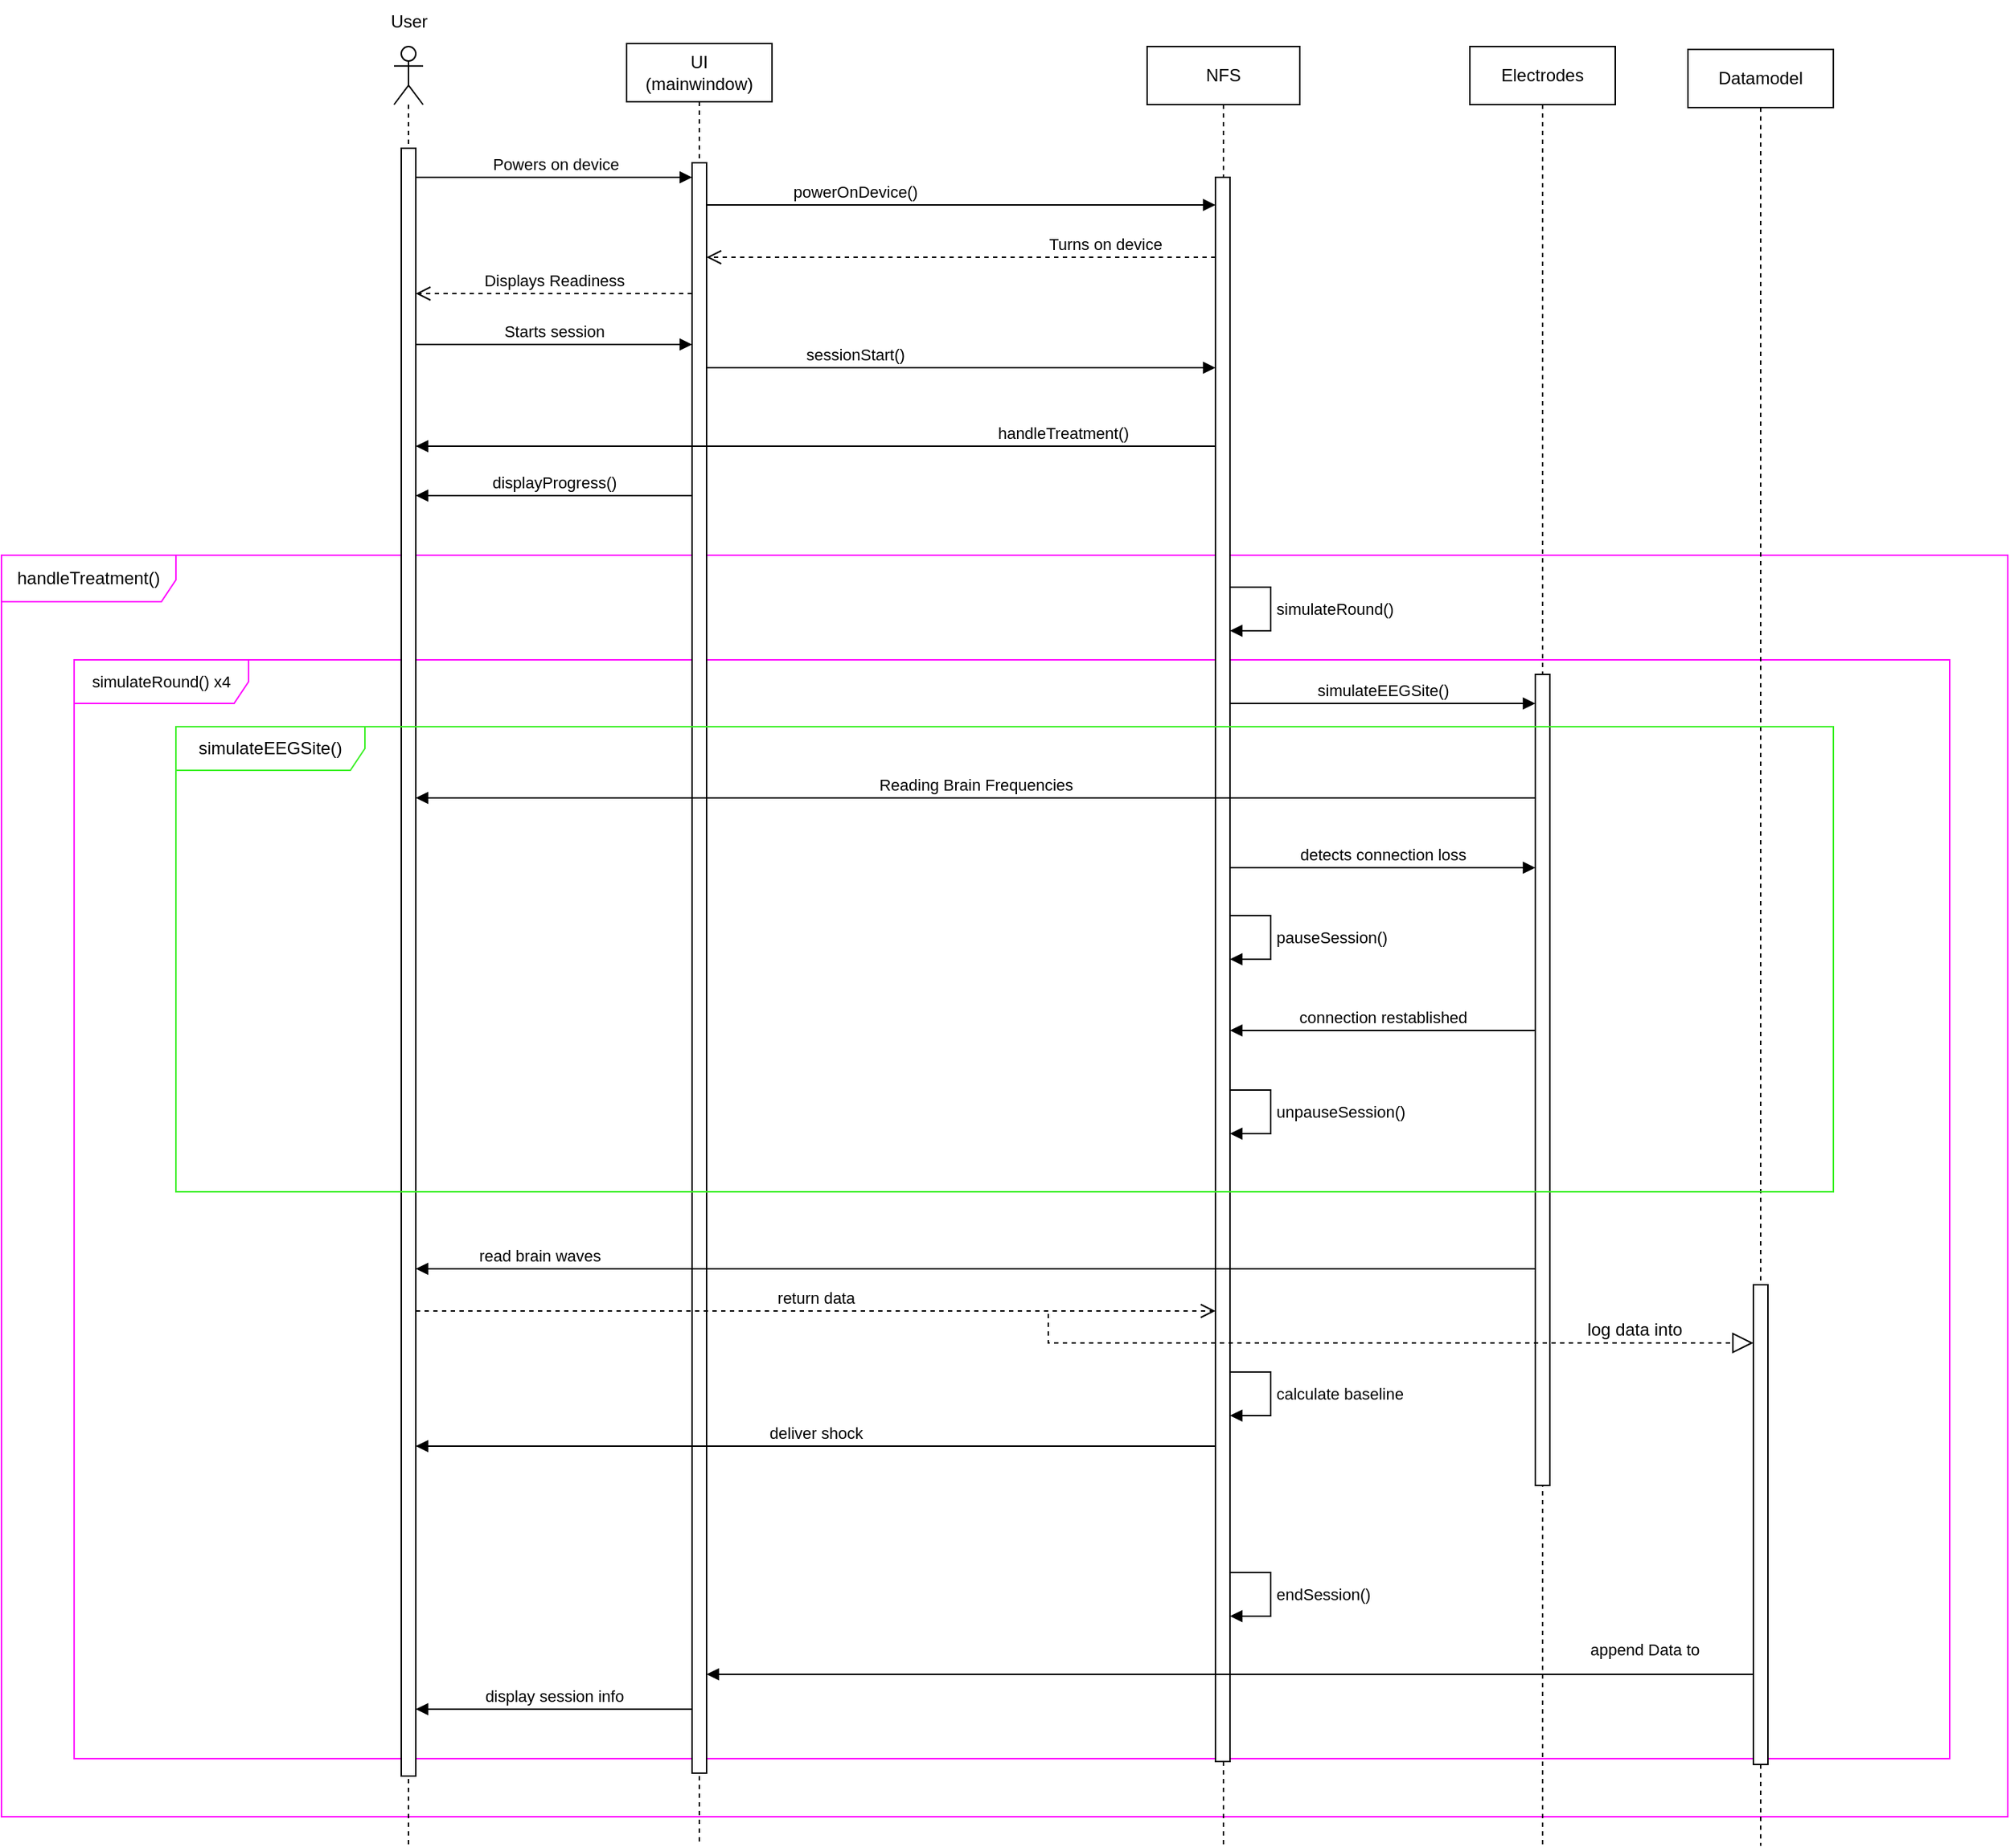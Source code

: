 <mxfile version="24.2.5" type="device">
  <diagram name="Page-1" id="yrAbRubzdi-CzPaMwEWl">
    <mxGraphModel dx="874" dy="484" grid="1" gridSize="10" guides="1" tooltips="1" connect="1" arrows="1" fold="1" page="0" pageScale="1" pageWidth="850" pageHeight="1100" math="0" shadow="0">
      <root>
        <mxCell id="0" />
        <mxCell id="1" parent="0" />
        <mxCell id="GUyP2fEIKevfzm-Tqjwe-67" value="handleTreatment()" style="shape=umlFrame;whiteSpace=wrap;html=1;pointerEvents=0;strokeColor=#FF00FF;width=120;height=32;" parent="1" vertex="1">
          <mxGeometry x="1180" y="1112" width="1380" height="868" as="geometry" />
        </mxCell>
        <mxCell id="GUyP2fEIKevfzm-Tqjwe-68" value="&lt;span style=&quot;font-size: 11px; text-align: left; text-wrap: nowrap;&quot;&gt;simulateRound() x4&lt;/span&gt;" style="shape=umlFrame;whiteSpace=wrap;html=1;pointerEvents=0;strokeColor=#FF00FF;width=120;height=30;" parent="1" vertex="1">
          <mxGeometry x="1230" y="1184" width="1290" height="756" as="geometry" />
        </mxCell>
        <mxCell id="GUyP2fEIKevfzm-Tqjwe-69" value="Electrodes" style="shape=umlLifeline;perimeter=lifelinePerimeter;whiteSpace=wrap;html=1;container=1;dropTarget=0;collapsible=0;recursiveResize=0;outlineConnect=0;portConstraint=eastwest;newEdgeStyle={&quot;edgeStyle&quot;:&quot;elbowEdgeStyle&quot;,&quot;elbow&quot;:&quot;vertical&quot;,&quot;curved&quot;:0,&quot;rounded&quot;:0};" parent="1" vertex="1">
          <mxGeometry x="2190" y="762" width="100" height="1238" as="geometry" />
        </mxCell>
        <mxCell id="GUyP2fEIKevfzm-Tqjwe-70" value="" style="html=1;points=[[0,0,0,0,5],[0,1,0,0,-5],[1,0,0,0,5],[1,1,0,0,-5]];perimeter=orthogonalPerimeter;outlineConnect=0;targetShapes=umlLifeline;portConstraint=eastwest;newEdgeStyle={&quot;curved&quot;:0,&quot;rounded&quot;:0};" parent="GUyP2fEIKevfzm-Tqjwe-69" vertex="1">
          <mxGeometry x="45" y="432" width="10" height="558" as="geometry" />
        </mxCell>
        <mxCell id="GUyP2fEIKevfzm-Tqjwe-71" value="Datamodel" style="shape=umlLifeline;perimeter=lifelinePerimeter;whiteSpace=wrap;html=1;container=1;dropTarget=0;collapsible=0;recursiveResize=0;outlineConnect=0;portConstraint=eastwest;newEdgeStyle={&quot;edgeStyle&quot;:&quot;elbowEdgeStyle&quot;,&quot;elbow&quot;:&quot;vertical&quot;,&quot;curved&quot;:0,&quot;rounded&quot;:0};" parent="1" vertex="1">
          <mxGeometry x="2340" y="764" width="100" height="1236" as="geometry" />
        </mxCell>
        <mxCell id="GUyP2fEIKevfzm-Tqjwe-72" value="" style="html=1;points=[[0,0,0,0,5],[0,1,0,0,-5],[1,0,0,0,5],[1,1,0,0,-5]];perimeter=orthogonalPerimeter;outlineConnect=0;targetShapes=umlLifeline;portConstraint=eastwest;newEdgeStyle={&quot;curved&quot;:0,&quot;rounded&quot;:0};" parent="GUyP2fEIKevfzm-Tqjwe-71" vertex="1">
          <mxGeometry x="45" y="850" width="10" height="330" as="geometry" />
        </mxCell>
        <mxCell id="GUyP2fEIKevfzm-Tqjwe-73" value="" style="shape=umlLifeline;perimeter=lifelinePerimeter;whiteSpace=wrap;html=1;container=1;dropTarget=0;collapsible=0;recursiveResize=0;outlineConnect=0;portConstraint=eastwest;newEdgeStyle={&quot;curved&quot;:0,&quot;rounded&quot;:0};participant=umlActor;" parent="1" vertex="1">
          <mxGeometry x="1450" y="762" width="20" height="1238" as="geometry" />
        </mxCell>
        <mxCell id="GUyP2fEIKevfzm-Tqjwe-74" value="" style="html=1;points=[[0,0,0,0,5],[0,1,0,0,-5],[1,0,0,0,5],[1,1,0,0,-5]];perimeter=orthogonalPerimeter;outlineConnect=0;targetShapes=umlLifeline;portConstraint=eastwest;newEdgeStyle={&quot;curved&quot;:0,&quot;rounded&quot;:0};" parent="GUyP2fEIKevfzm-Tqjwe-73" vertex="1">
          <mxGeometry x="5" y="70" width="10" height="1120" as="geometry" />
        </mxCell>
        <mxCell id="GUyP2fEIKevfzm-Tqjwe-75" value="NFS" style="shape=umlLifeline;perimeter=lifelinePerimeter;whiteSpace=wrap;html=1;container=1;dropTarget=0;collapsible=0;recursiveResize=0;outlineConnect=0;portConstraint=eastwest;newEdgeStyle={&quot;edgeStyle&quot;:&quot;elbowEdgeStyle&quot;,&quot;elbow&quot;:&quot;vertical&quot;,&quot;curved&quot;:0,&quot;rounded&quot;:0};" parent="1" vertex="1">
          <mxGeometry x="1968" y="762" width="105" height="1238" as="geometry" />
        </mxCell>
        <mxCell id="GUyP2fEIKevfzm-Tqjwe-76" value="" style="html=1;points=[[0,0,0,0,5],[0,1,0,0,-5],[1,0,0,0,5],[1,1,0,0,-5]];perimeter=orthogonalPerimeter;outlineConnect=0;targetShapes=umlLifeline;portConstraint=eastwest;newEdgeStyle={&quot;curved&quot;:0,&quot;rounded&quot;:0};" parent="GUyP2fEIKevfzm-Tqjwe-75" vertex="1">
          <mxGeometry x="47" y="90" width="10" height="1090" as="geometry" />
        </mxCell>
        <mxCell id="GUyP2fEIKevfzm-Tqjwe-77" value="endSession()" style="html=1;align=left;spacingLeft=2;endArrow=block;rounded=0;edgeStyle=orthogonalEdgeStyle;curved=0;rounded=0;" parent="GUyP2fEIKevfzm-Tqjwe-75" edge="1">
          <mxGeometry x="-0.009" relative="1" as="geometry">
            <mxPoint x="57" y="1050.0" as="sourcePoint" />
            <Array as="points">
              <mxPoint x="85" y="1050" />
              <mxPoint x="85" y="1080" />
            </Array>
            <mxPoint x="57" y="1080.0" as="targetPoint" />
            <mxPoint as="offset" />
          </mxGeometry>
        </mxCell>
        <mxCell id="GUyP2fEIKevfzm-Tqjwe-78" value="UI&lt;div&gt;(mainwindow)&lt;/div&gt;" style="shape=umlLifeline;perimeter=lifelinePerimeter;whiteSpace=wrap;html=1;container=1;dropTarget=0;collapsible=0;recursiveResize=0;outlineConnect=0;portConstraint=eastwest;newEdgeStyle={&quot;edgeStyle&quot;:&quot;elbowEdgeStyle&quot;,&quot;elbow&quot;:&quot;vertical&quot;,&quot;curved&quot;:0,&quot;rounded&quot;:0};" parent="1" vertex="1">
          <mxGeometry x="1610" y="760" width="100" height="1240" as="geometry" />
        </mxCell>
        <mxCell id="GUyP2fEIKevfzm-Tqjwe-79" value="" style="html=1;points=[[0,0,0,0,5],[0,1,0,0,-5],[1,0,0,0,5],[1,1,0,0,-5]];perimeter=orthogonalPerimeter;outlineConnect=0;targetShapes=umlLifeline;portConstraint=eastwest;newEdgeStyle={&quot;curved&quot;:0,&quot;rounded&quot;:0};" parent="GUyP2fEIKevfzm-Tqjwe-78" vertex="1">
          <mxGeometry x="45" y="82" width="10" height="1108" as="geometry" />
        </mxCell>
        <mxCell id="GUyP2fEIKevfzm-Tqjwe-80" value="User" style="text;html=1;align=center;verticalAlign=middle;resizable=0;points=[];autosize=1;strokeColor=none;fillColor=none;" parent="1" vertex="1">
          <mxGeometry x="1435" y="730" width="50" height="30" as="geometry" />
        </mxCell>
        <mxCell id="GUyP2fEIKevfzm-Tqjwe-81" value="Powers on device" style="html=1;verticalAlign=bottom;endArrow=block;curved=0;rounded=0;" parent="1" target="GUyP2fEIKevfzm-Tqjwe-79" edge="1">
          <mxGeometry x="0.003" width="80" relative="1" as="geometry">
            <mxPoint x="1465" y="852" as="sourcePoint" />
            <mxPoint x="1615" y="852" as="targetPoint" />
            <mxPoint as="offset" />
          </mxGeometry>
        </mxCell>
        <mxCell id="GUyP2fEIKevfzm-Tqjwe-82" value="powerOnDevice()" style="html=1;verticalAlign=bottom;endArrow=block;curved=0;rounded=0;" parent="1" edge="1">
          <mxGeometry x="-0.417" width="80" relative="1" as="geometry">
            <mxPoint x="1665" y="871" as="sourcePoint" />
            <mxPoint x="2015" y="871" as="targetPoint" />
            <mxPoint as="offset" />
          </mxGeometry>
        </mxCell>
        <mxCell id="GUyP2fEIKevfzm-Tqjwe-83" value="Turns on device" style="html=1;verticalAlign=bottom;endArrow=open;dashed=1;endSize=8;curved=0;rounded=0;" parent="1" target="GUyP2fEIKevfzm-Tqjwe-79" edge="1">
          <mxGeometry x="-0.564" relative="1" as="geometry">
            <mxPoint x="2015" y="907.0" as="sourcePoint" />
            <mxPoint x="1660" y="907" as="targetPoint" />
            <mxPoint as="offset" />
          </mxGeometry>
        </mxCell>
        <mxCell id="GUyP2fEIKevfzm-Tqjwe-84" value="Displays Readiness" style="html=1;verticalAlign=bottom;endArrow=open;dashed=1;endSize=8;curved=0;rounded=0;" parent="1" source="GUyP2fEIKevfzm-Tqjwe-79" edge="1">
          <mxGeometry relative="1" as="geometry">
            <mxPoint x="1615" y="932" as="sourcePoint" />
            <mxPoint x="1465" y="932" as="targetPoint" />
          </mxGeometry>
        </mxCell>
        <mxCell id="GUyP2fEIKevfzm-Tqjwe-85" value="Starts session" style="html=1;verticalAlign=bottom;endArrow=block;curved=0;rounded=0;" parent="1" edge="1">
          <mxGeometry width="80" relative="1" as="geometry">
            <mxPoint x="1465" y="967" as="sourcePoint" />
            <mxPoint x="1655" y="967" as="targetPoint" />
          </mxGeometry>
        </mxCell>
        <mxCell id="GUyP2fEIKevfzm-Tqjwe-86" value="sessionStart()" style="html=1;verticalAlign=bottom;endArrow=block;curved=0;rounded=0;" parent="1" source="GUyP2fEIKevfzm-Tqjwe-79" edge="1">
          <mxGeometry x="-0.417" width="80" relative="1" as="geometry">
            <mxPoint x="1660" y="983" as="sourcePoint" />
            <mxPoint x="2015" y="983" as="targetPoint" />
            <mxPoint as="offset" />
          </mxGeometry>
        </mxCell>
        <mxCell id="GUyP2fEIKevfzm-Tqjwe-87" value="handleTreatment()" style="html=1;verticalAlign=bottom;endArrow=block;curved=0;rounded=0;" parent="1" edge="1">
          <mxGeometry x="-0.618" width="80" relative="1" as="geometry">
            <mxPoint x="2015.0" y="1037" as="sourcePoint" />
            <mxPoint x="1465" y="1037" as="targetPoint" />
            <mxPoint as="offset" />
          </mxGeometry>
        </mxCell>
        <mxCell id="GUyP2fEIKevfzm-Tqjwe-88" value="return data" style="html=1;verticalAlign=bottom;endArrow=open;dashed=1;endSize=8;curved=0;rounded=0;" parent="1" edge="1">
          <mxGeometry relative="1" as="geometry">
            <mxPoint x="1465" y="1632" as="sourcePoint" />
            <mxPoint x="2015" y="1632" as="targetPoint" />
          </mxGeometry>
        </mxCell>
        <mxCell id="GUyP2fEIKevfzm-Tqjwe-89" value="append Data to" style="html=1;verticalAlign=bottom;endArrow=block;curved=0;rounded=0;" parent="1" edge="1">
          <mxGeometry x="-0.792" y="-8" width="80" relative="1" as="geometry">
            <mxPoint x="2385" y="1882.0" as="sourcePoint" />
            <mxPoint x="1665" y="1882" as="targetPoint" />
            <mxPoint as="offset" />
          </mxGeometry>
        </mxCell>
        <mxCell id="GUyP2fEIKevfzm-Tqjwe-90" value="displayProgress()" style="html=1;verticalAlign=bottom;endArrow=block;curved=0;rounded=0;" parent="1" source="GUyP2fEIKevfzm-Tqjwe-79" edge="1">
          <mxGeometry width="80" relative="1" as="geometry">
            <mxPoint x="1615" y="1071" as="sourcePoint" />
            <mxPoint x="1465" y="1071" as="targetPoint" />
          </mxGeometry>
        </mxCell>
        <mxCell id="GUyP2fEIKevfzm-Tqjwe-91" value="display session info" style="html=1;verticalAlign=bottom;endArrow=block;curved=0;rounded=0;" parent="1" edge="1">
          <mxGeometry width="80" relative="1" as="geometry">
            <mxPoint x="1655" y="1906" as="sourcePoint" />
            <mxPoint x="1465" y="1906" as="targetPoint" />
          </mxGeometry>
        </mxCell>
        <mxCell id="GUyP2fEIKevfzm-Tqjwe-92" value="simulateRound()" style="html=1;align=left;spacingLeft=2;endArrow=block;rounded=0;edgeStyle=orthogonalEdgeStyle;curved=0;rounded=0;" parent="1" edge="1">
          <mxGeometry x="-0.009" relative="1" as="geometry">
            <mxPoint x="2025" y="1134" as="sourcePoint" />
            <Array as="points">
              <mxPoint x="2053" y="1134.0" />
              <mxPoint x="2053" y="1164.0" />
            </Array>
            <mxPoint x="2025" y="1164" as="targetPoint" />
            <mxPoint as="offset" />
          </mxGeometry>
        </mxCell>
        <mxCell id="GUyP2fEIKevfzm-Tqjwe-93" value="simulateEEGSite()" style="html=1;verticalAlign=bottom;endArrow=block;curved=0;rounded=0;" parent="1" edge="1">
          <mxGeometry width="80" relative="1" as="geometry">
            <mxPoint x="2025" y="1214" as="sourcePoint" />
            <mxPoint x="2235" y="1214" as="targetPoint" />
          </mxGeometry>
        </mxCell>
        <mxCell id="GUyP2fEIKevfzm-Tqjwe-94" value="read brain waves" style="html=1;verticalAlign=bottom;endArrow=block;curved=0;rounded=0;" parent="1" edge="1">
          <mxGeometry x="0.779" width="80" relative="1" as="geometry">
            <mxPoint x="2235" y="1603.0" as="sourcePoint" />
            <mxPoint x="1465" y="1603.0" as="targetPoint" />
            <mxPoint as="offset" />
          </mxGeometry>
        </mxCell>
        <mxCell id="GUyP2fEIKevfzm-Tqjwe-95" value="calculate baseline" style="html=1;align=left;spacingLeft=2;endArrow=block;rounded=0;edgeStyle=orthogonalEdgeStyle;curved=0;rounded=0;" parent="1" edge="1">
          <mxGeometry x="-0.014" relative="1" as="geometry">
            <mxPoint x="2025" y="1674.0" as="sourcePoint" />
            <Array as="points">
              <mxPoint x="2053" y="1674" />
              <mxPoint x="2053" y="1704" />
            </Array>
            <mxPoint x="2025" y="1704.0" as="targetPoint" />
            <mxPoint as="offset" />
          </mxGeometry>
        </mxCell>
        <mxCell id="GUyP2fEIKevfzm-Tqjwe-96" value="" style="endArrow=block;dashed=1;endFill=0;endSize=12;html=1;rounded=0;" parent="1" edge="1">
          <mxGeometry width="160" relative="1" as="geometry">
            <mxPoint x="1900" y="1634" as="sourcePoint" />
            <mxPoint x="2385" y="1654" as="targetPoint" />
            <Array as="points">
              <mxPoint x="1900" y="1654" />
            </Array>
          </mxGeometry>
        </mxCell>
        <mxCell id="GUyP2fEIKevfzm-Tqjwe-97" value="log data into" style="text;html=1;align=center;verticalAlign=middle;resizable=0;points=[];autosize=1;strokeColor=none;fillColor=none;" parent="1" vertex="1">
          <mxGeometry x="2258" y="1630" width="90" height="30" as="geometry" />
        </mxCell>
        <mxCell id="GUyP2fEIKevfzm-Tqjwe-98" value="deliver shock" style="html=1;verticalAlign=bottom;endArrow=block;curved=0;rounded=0;" parent="1" edge="1">
          <mxGeometry width="80" relative="1" as="geometry">
            <mxPoint x="2015" y="1725" as="sourcePoint" />
            <mxPoint x="1465" y="1725" as="targetPoint" />
          </mxGeometry>
        </mxCell>
        <mxCell id="GUyP2fEIKevfzm-Tqjwe-133" value="simulateEEGSite()" style="shape=umlFrame;whiteSpace=wrap;html=1;pointerEvents=0;recursiveResize=0;container=1;collapsible=0;width=130;height=30;strokeColor=#3BF026;" parent="1" vertex="1">
          <mxGeometry x="1300" y="1230" width="1140" height="320" as="geometry" />
        </mxCell>
        <mxCell id="GUyP2fEIKevfzm-Tqjwe-138" value="pauseSession()" style="html=1;align=left;spacingLeft=2;endArrow=block;rounded=0;edgeStyle=orthogonalEdgeStyle;curved=0;rounded=0;" parent="GUyP2fEIKevfzm-Tqjwe-133" edge="1">
          <mxGeometry x="-0.009" relative="1" as="geometry">
            <mxPoint x="725" y="130" as="sourcePoint" />
            <Array as="points">
              <mxPoint x="753" y="130.0" />
              <mxPoint x="753" y="160.0" />
            </Array>
            <mxPoint x="725" y="160" as="targetPoint" />
            <mxPoint as="offset" />
          </mxGeometry>
        </mxCell>
        <mxCell id="GUyP2fEIKevfzm-Tqjwe-140" value="unpauseSession()" style="html=1;align=left;spacingLeft=2;endArrow=block;rounded=0;edgeStyle=orthogonalEdgeStyle;curved=0;rounded=0;" parent="GUyP2fEIKevfzm-Tqjwe-133" edge="1">
          <mxGeometry x="-0.009" relative="1" as="geometry">
            <mxPoint x="725" y="250" as="sourcePoint" />
            <Array as="points">
              <mxPoint x="753" y="250.0" />
              <mxPoint x="753" y="280.0" />
            </Array>
            <mxPoint x="725" y="280" as="targetPoint" />
            <mxPoint as="offset" />
          </mxGeometry>
        </mxCell>
        <mxCell id="GUyP2fEIKevfzm-Tqjwe-135" value="Reading Brain Frequencies" style="html=1;verticalAlign=bottom;endArrow=block;curved=0;rounded=0;" parent="1" edge="1">
          <mxGeometry width="80" relative="1" as="geometry">
            <mxPoint x="2235" y="1279" as="sourcePoint" />
            <mxPoint x="1465" y="1279" as="targetPoint" />
          </mxGeometry>
        </mxCell>
        <mxCell id="GUyP2fEIKevfzm-Tqjwe-136" value="detects connection loss" style="html=1;verticalAlign=bottom;endArrow=block;curved=0;rounded=0;" parent="1" edge="1">
          <mxGeometry width="80" relative="1" as="geometry">
            <mxPoint x="2025" y="1327.0" as="sourcePoint" />
            <mxPoint x="2235" y="1327.0" as="targetPoint" />
          </mxGeometry>
        </mxCell>
        <mxCell id="GUyP2fEIKevfzm-Tqjwe-139" value="connection restablished" style="html=1;verticalAlign=bottom;endArrow=block;curved=0;rounded=0;" parent="1" edge="1">
          <mxGeometry width="80" relative="1" as="geometry">
            <mxPoint x="2235" y="1439" as="sourcePoint" />
            <mxPoint x="2025" y="1439" as="targetPoint" />
          </mxGeometry>
        </mxCell>
      </root>
    </mxGraphModel>
  </diagram>
</mxfile>
